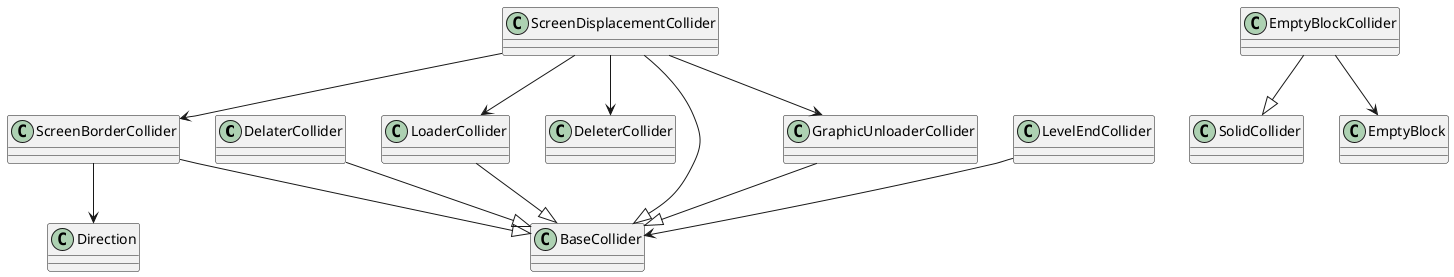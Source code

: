 @startuml Invinsibles

DelaterCollider --|> BaseCollider

EmptyBlockCollider --|> SolidCollider
EmptyBlockCollider --> EmptyBlock

GraphicUnloaderCollider --|> BaseCollider

LevelEndCollider --> BaseCollider

LoaderCollider --|> BaseCollider

ScreenBorderCollider --|> BaseCollider
ScreenBorderCollider --> Direction

ScreenDisplacementCollider --|> BaseCollider
ScreenDisplacementCollider --> ScreenBorderCollider
ScreenDisplacementCollider --> LoaderCollider
ScreenDisplacementCollider --> GraphicUnloaderCollider
ScreenDisplacementCollider --> DeleterCollider

@enduml
